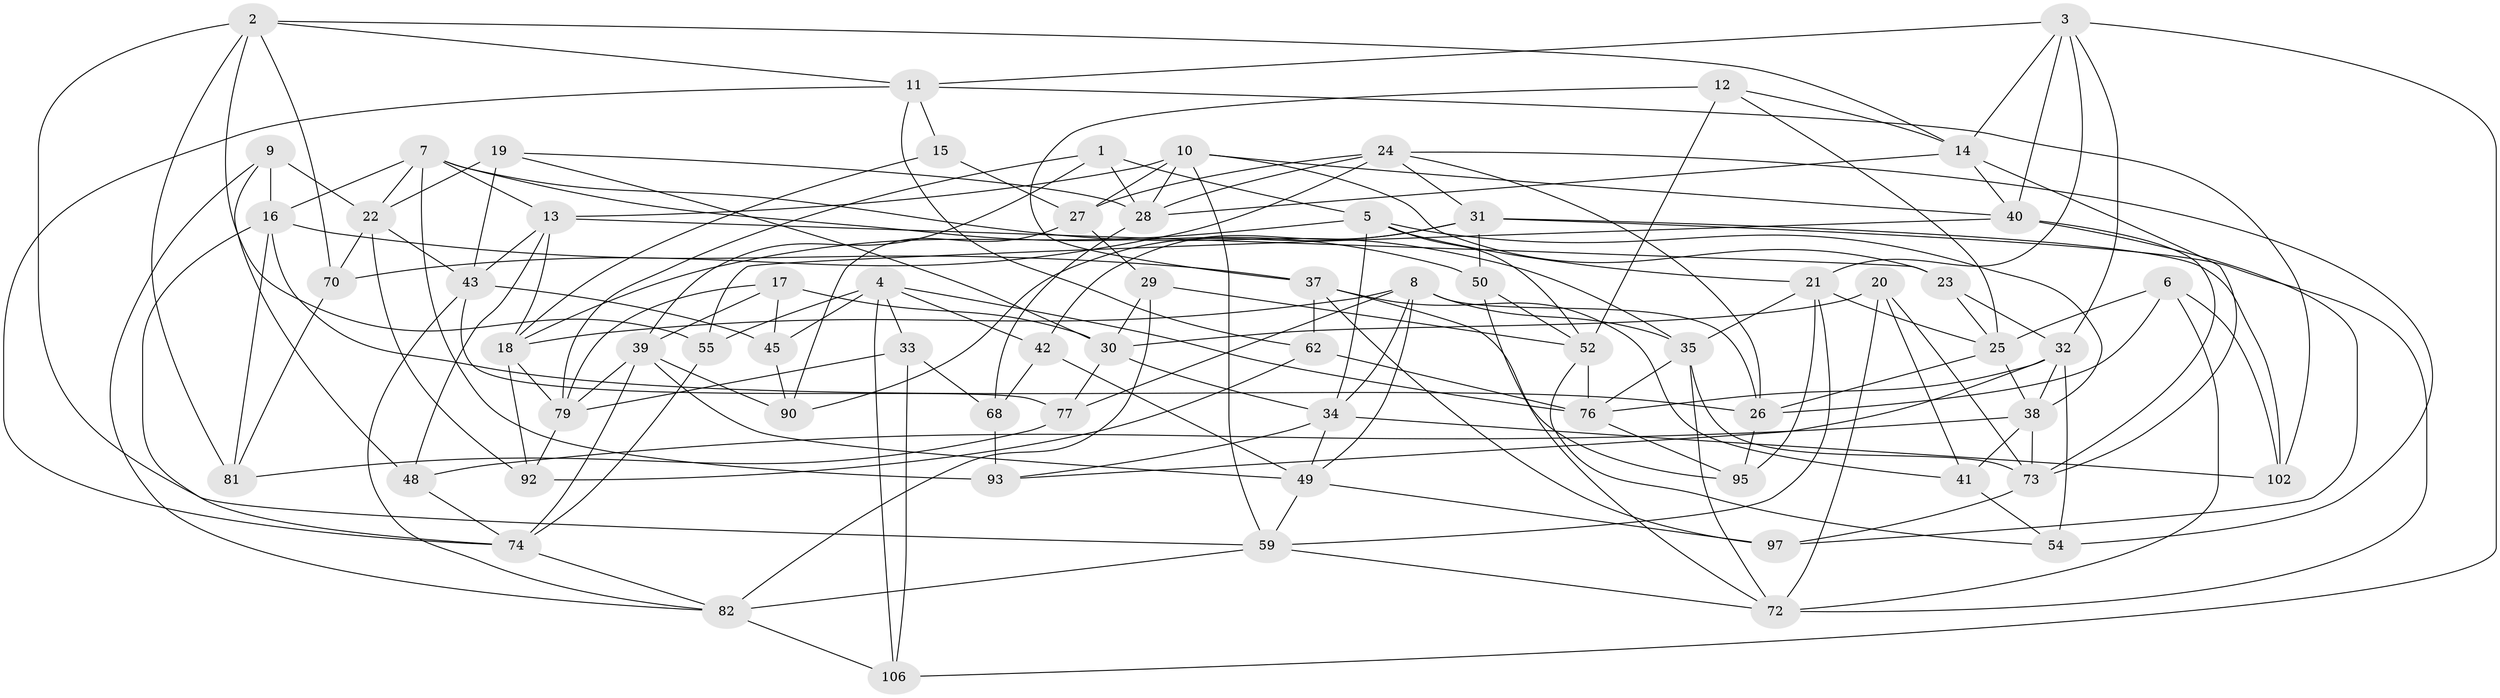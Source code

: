 // Generated by graph-tools (version 1.1) at 2025/24/03/03/25 07:24:22]
// undirected, 68 vertices, 173 edges
graph export_dot {
graph [start="1"]
  node [color=gray90,style=filled];
  1;
  2 [super="+96"];
  3 [super="+65"];
  4 [super="+46"];
  5 [super="+36"];
  6;
  7 [super="+104"];
  8 [super="+87"];
  9;
  10 [super="+56"];
  11 [super="+53"];
  12;
  13 [super="+88"];
  14 [super="+67"];
  15;
  16 [super="+86"];
  17;
  18 [super="+71"];
  19;
  20;
  21 [super="+69"];
  22 [super="+44"];
  23;
  24 [super="+105"];
  25 [super="+83"];
  26 [super="+60"];
  27 [super="+47"];
  28 [super="+101"];
  29;
  30 [super="+66"];
  31 [super="+58"];
  32 [super="+89"];
  33;
  34 [super="+80"];
  35 [super="+61"];
  37 [super="+75"];
  38 [super="+64"];
  39 [super="+103"];
  40 [super="+84"];
  41;
  42;
  43 [super="+63"];
  45;
  48;
  49 [super="+51"];
  50;
  52 [super="+57"];
  54;
  55;
  59 [super="+94"];
  62;
  68;
  70;
  72 [super="+91"];
  73 [super="+78"];
  74 [super="+98"];
  76 [super="+85"];
  77;
  79 [super="+99"];
  81;
  82 [super="+100"];
  90;
  92;
  93;
  95;
  97;
  102;
  106;
  1 -- 28;
  1 -- 79;
  1 -- 39;
  1 -- 5;
  2 -- 70;
  2 -- 81;
  2 -- 11;
  2 -- 59;
  2 -- 55;
  2 -- 14;
  3 -- 21;
  3 -- 106;
  3 -- 14;
  3 -- 11;
  3 -- 40;
  3 -- 32;
  4 -- 55;
  4 -- 106;
  4 -- 33;
  4 -- 42;
  4 -- 45;
  4 -- 76;
  5 -- 52;
  5 -- 21;
  5 -- 18;
  5 -- 34;
  5 -- 38;
  6 -- 25;
  6 -- 102;
  6 -- 72;
  6 -- 26;
  7 -- 93;
  7 -- 50;
  7 -- 16;
  7 -- 35;
  7 -- 22;
  7 -- 13;
  8 -- 26;
  8 -- 18;
  8 -- 34;
  8 -- 49;
  8 -- 35;
  8 -- 77;
  9 -- 16;
  9 -- 82;
  9 -- 48;
  9 -- 22;
  10 -- 13;
  10 -- 28;
  10 -- 59;
  10 -- 40;
  10 -- 27;
  10 -- 23;
  11 -- 15;
  11 -- 74;
  11 -- 102;
  11 -- 62;
  12 -- 25;
  12 -- 37;
  12 -- 52;
  12 -- 14;
  13 -- 23;
  13 -- 48;
  13 -- 18;
  13 -- 43;
  14 -- 73;
  14 -- 28;
  14 -- 40;
  15 -- 27 [weight=2];
  15 -- 18;
  16 -- 81;
  16 -- 26;
  16 -- 37;
  16 -- 74;
  17 -- 45;
  17 -- 30;
  17 -- 79;
  17 -- 39;
  18 -- 92;
  18 -- 79;
  19 -- 30;
  19 -- 22;
  19 -- 28;
  19 -- 43;
  20 -- 41;
  20 -- 72;
  20 -- 73;
  20 -- 30;
  21 -- 25;
  21 -- 95;
  21 -- 59;
  21 -- 35;
  22 -- 43;
  22 -- 92;
  22 -- 70;
  23 -- 25;
  23 -- 32;
  24 -- 31;
  24 -- 28;
  24 -- 70;
  24 -- 27;
  24 -- 54;
  24 -- 26;
  25 -- 26;
  25 -- 38;
  26 -- 95;
  27 -- 90;
  27 -- 29;
  28 -- 68;
  29 -- 82;
  29 -- 52;
  29 -- 30;
  30 -- 77;
  30 -- 34;
  31 -- 102;
  31 -- 42;
  31 -- 72;
  31 -- 50;
  31 -- 90;
  32 -- 93;
  32 -- 38;
  32 -- 76;
  32 -- 54;
  33 -- 68;
  33 -- 106;
  33 -- 79;
  34 -- 49;
  34 -- 93;
  34 -- 102;
  35 -- 72;
  35 -- 76;
  35 -- 73;
  37 -- 95;
  37 -- 97;
  37 -- 41;
  37 -- 62;
  38 -- 41;
  38 -- 48;
  38 -- 73;
  39 -- 90;
  39 -- 74;
  39 -- 79;
  39 -- 49;
  40 -- 97;
  40 -- 55;
  40 -- 73;
  41 -- 54;
  42 -- 68;
  42 -- 49;
  43 -- 45;
  43 -- 77;
  43 -- 82;
  45 -- 90;
  48 -- 74;
  49 -- 59;
  49 -- 97;
  50 -- 72;
  50 -- 52;
  52 -- 76;
  52 -- 54;
  55 -- 74;
  59 -- 82;
  59 -- 72;
  62 -- 76;
  62 -- 92;
  68 -- 93;
  70 -- 81;
  73 -- 97;
  74 -- 82;
  76 -- 95;
  77 -- 81;
  79 -- 92;
  82 -- 106;
}
